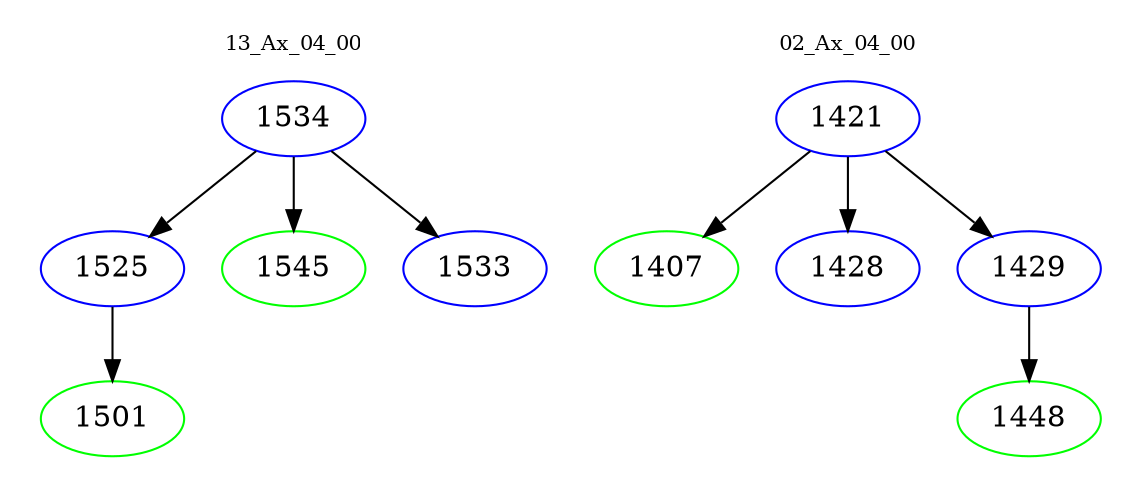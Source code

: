 digraph{
subgraph cluster_0 {
color = white
label = "13_Ax_04_00";
fontsize=10;
T0_1534 [label="1534", color="blue"]
T0_1534 -> T0_1525 [color="black"]
T0_1525 [label="1525", color="blue"]
T0_1525 -> T0_1501 [color="black"]
T0_1501 [label="1501", color="green"]
T0_1534 -> T0_1545 [color="black"]
T0_1545 [label="1545", color="green"]
T0_1534 -> T0_1533 [color="black"]
T0_1533 [label="1533", color="blue"]
}
subgraph cluster_1 {
color = white
label = "02_Ax_04_00";
fontsize=10;
T1_1421 [label="1421", color="blue"]
T1_1421 -> T1_1407 [color="black"]
T1_1407 [label="1407", color="green"]
T1_1421 -> T1_1428 [color="black"]
T1_1428 [label="1428", color="blue"]
T1_1421 -> T1_1429 [color="black"]
T1_1429 [label="1429", color="blue"]
T1_1429 -> T1_1448 [color="black"]
T1_1448 [label="1448", color="green"]
}
}
